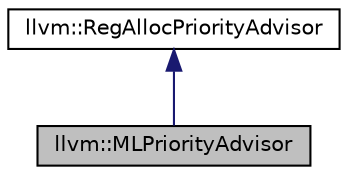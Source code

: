 digraph "llvm::MLPriorityAdvisor"
{
 // LATEX_PDF_SIZE
  bgcolor="transparent";
  edge [fontname="Helvetica",fontsize="10",labelfontname="Helvetica",labelfontsize="10"];
  node [fontname="Helvetica",fontsize="10",shape=record];
  Node1 [label="llvm::MLPriorityAdvisor",height=0.2,width=0.4,color="black", fillcolor="grey75", style="filled", fontcolor="black",tooltip=" "];
  Node2 -> Node1 [dir="back",color="midnightblue",fontsize="10",style="solid",fontname="Helvetica"];
  Node2 [label="llvm::RegAllocPriorityAdvisor",height=0.2,width=0.4,color="black",URL="$classllvm_1_1RegAllocPriorityAdvisor.html",tooltip="Interface to the priority advisor, which is responsible for prioritizing live ranges."];
}

